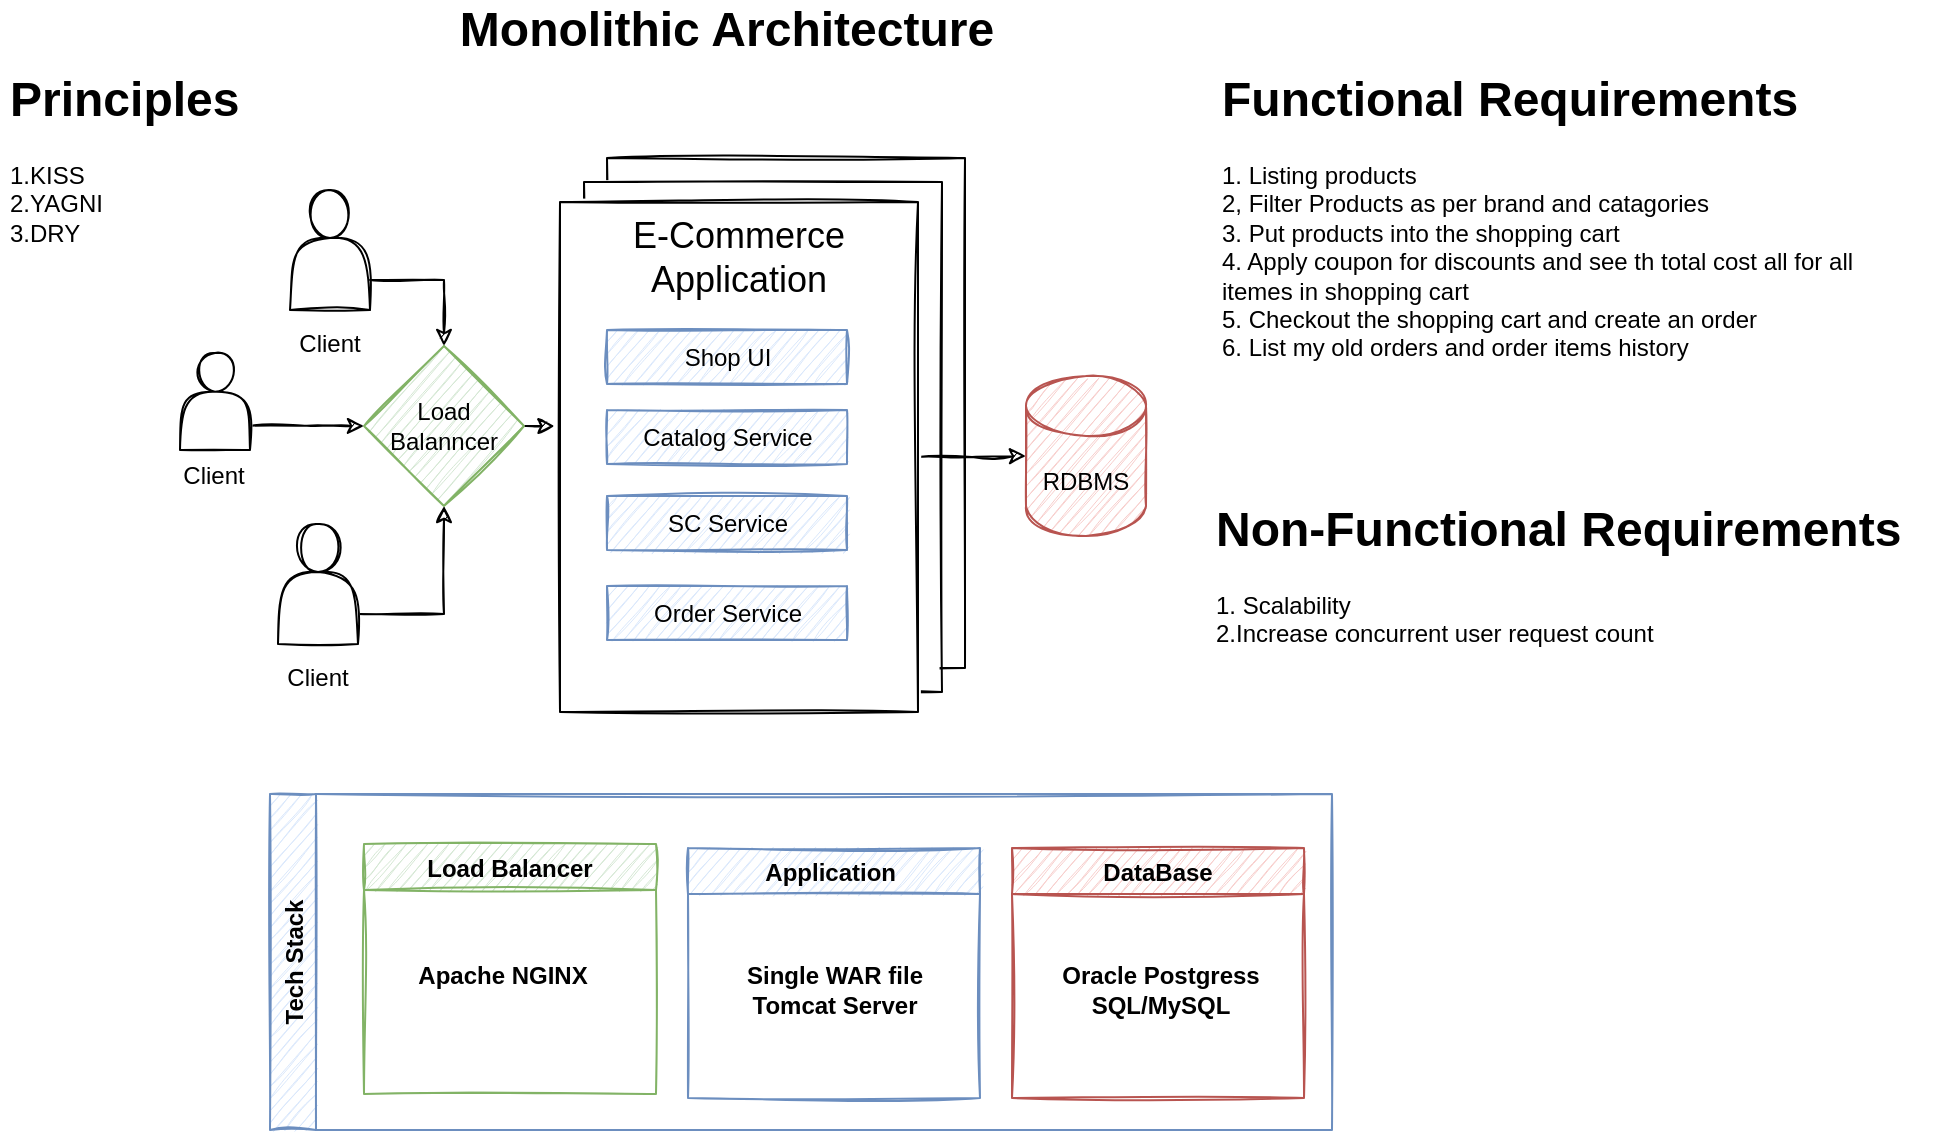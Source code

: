 <mxfile version="15.4.0" type="device"><diagram id="k3-2sb_zv4APd-P77we5" name="Page-1"><mxGraphModel dx="1642" dy="543" grid="0" gridSize="10" guides="1" tooltips="1" connect="1" arrows="1" fold="1" page="0" pageScale="1" pageWidth="850" pageHeight="1100" math="0" shadow="0"><root><mxCell id="0"/><mxCell id="1" parent="0"/><mxCell id="dAYp7ZAVgFMrHs2u4Z32-31" value="" style="rounded=0;whiteSpace=wrap;html=1;sketch=1;verticalAlign=top;" vertex="1" parent="1"><mxGeometry x="180.5" y="86" width="179" height="255" as="geometry"/></mxCell><mxCell id="dAYp7ZAVgFMrHs2u4Z32-28" value="" style="rounded=0;whiteSpace=wrap;html=1;sketch=1;verticalAlign=top;" vertex="1" parent="1"><mxGeometry x="169" y="98" width="179" height="255" as="geometry"/></mxCell><mxCell id="dAYp7ZAVgFMrHs2u4Z32-1" value="&lt;h1&gt;Functional Requirements&lt;/h1&gt;&lt;p&gt;1. Listing products&lt;br&gt;2, Filter Products as per brand and catagories&lt;br&gt;3. Put products into the shopping cart&lt;br&gt;4. Apply coupon for discounts and see th total cost all for all itemes in shopping cart&lt;br&gt;5. Checkout the shopping cart and create an order&lt;br&gt;6. List my old orders and order items history&lt;/p&gt;&lt;p&gt;&lt;br&gt;&lt;/p&gt;" style="text;html=1;strokeColor=none;fillColor=none;spacing=5;spacingTop=-20;whiteSpace=wrap;overflow=hidden;rounded=0;sketch=1;" vertex="1" parent="1"><mxGeometry x="483" y="37" width="361" height="158" as="geometry"/></mxCell><mxCell id="dAYp7ZAVgFMrHs2u4Z32-2" value="&lt;h1&gt;Principles&lt;/h1&gt;&lt;p&gt;1.KISS&lt;br&gt;2.YAGNI&lt;br&gt;3.DRY&amp;nbsp;&lt;/p&gt;&lt;p&gt;&lt;br&gt;&lt;/p&gt;" style="text;html=1;strokeColor=none;fillColor=none;spacing=5;spacingTop=-20;whiteSpace=wrap;overflow=hidden;rounded=0;sketch=1;" vertex="1" parent="1"><mxGeometry x="-123" y="37" width="130" height="97" as="geometry"/></mxCell><mxCell id="dAYp7ZAVgFMrHs2u4Z32-3" value="&lt;font style=&quot;font-size: 24px&quot;&gt;Monolithic Architecture&lt;/font&gt;" style="text;html=1;strokeColor=none;fillColor=none;align=center;verticalAlign=middle;whiteSpace=wrap;rounded=0;sketch=1;fontStyle=1" vertex="1" parent="1"><mxGeometry x="85" y="7" width="311" height="30" as="geometry"/></mxCell><mxCell id="dAYp7ZAVgFMrHs2u4Z32-7" value="" style="group;rotation=90;" vertex="1" connectable="0" parent="1"><mxGeometry x="-1" y="207" width="60" height="92" as="geometry"/></mxCell><mxCell id="dAYp7ZAVgFMrHs2u4Z32-5" value="" style="shape=actor;whiteSpace=wrap;html=1;sketch=1;" vertex="1" parent="dAYp7ZAVgFMrHs2u4Z32-7"><mxGeometry x="23" y="-105" width="40" height="60" as="geometry"/></mxCell><mxCell id="dAYp7ZAVgFMrHs2u4Z32-6" value="Client" style="text;html=1;strokeColor=none;fillColor=none;align=center;verticalAlign=middle;whiteSpace=wrap;rounded=0;sketch=1;" vertex="1" parent="dAYp7ZAVgFMrHs2u4Z32-7"><mxGeometry x="13" y="-43" width="60" height="30" as="geometry"/></mxCell><mxCell id="dAYp7ZAVgFMrHs2u4Z32-48" value="Client" style="text;html=1;strokeColor=none;fillColor=none;align=center;verticalAlign=middle;whiteSpace=wrap;rounded=0;sketch=1;" vertex="1" parent="dAYp7ZAVgFMrHs2u4Z32-7"><mxGeometry x="-45" y="23" width="60" height="30" as="geometry"/></mxCell><mxCell id="dAYp7ZAVgFMrHs2u4Z32-15" style="edgeStyle=orthogonalEdgeStyle;rounded=0;sketch=1;orthogonalLoop=1;jettySize=auto;html=1;exitX=1;exitY=0.5;exitDx=0;exitDy=0;" edge="1" parent="1" source="dAYp7ZAVgFMrHs2u4Z32-9" target="dAYp7ZAVgFMrHs2u4Z32-14"><mxGeometry relative="1" as="geometry"/></mxCell><mxCell id="dAYp7ZAVgFMrHs2u4Z32-14" value="RDBMS" style="shape=cylinder3;whiteSpace=wrap;html=1;boundedLbl=1;backgroundOutline=1;size=15;sketch=1;fillColor=#f8cecc;strokeColor=#b85450;" vertex="1" parent="1"><mxGeometry x="390" y="195" width="60" height="80" as="geometry"/></mxCell><mxCell id="dAYp7ZAVgFMrHs2u4Z32-9" value="&lt;font style=&quot;font-size: 18px&quot;&gt;E-Commerce Application&lt;/font&gt;" style="rounded=0;whiteSpace=wrap;html=1;sketch=1;verticalAlign=top;" vertex="1" parent="1"><mxGeometry x="157" y="108" width="179" height="255" as="geometry"/></mxCell><mxCell id="dAYp7ZAVgFMrHs2u4Z32-16" value="Shop UI" style="rounded=0;whiteSpace=wrap;html=1;sketch=1;verticalAlign=top;fillColor=#dae8fc;strokeColor=#6c8ebf;" vertex="1" parent="1"><mxGeometry x="180.5" y="172" width="120" height="27" as="geometry"/></mxCell><mxCell id="dAYp7ZAVgFMrHs2u4Z32-17" value="Catalog Service" style="rounded=0;whiteSpace=wrap;html=1;sketch=1;verticalAlign=top;fillColor=#dae8fc;strokeColor=#6c8ebf;" vertex="1" parent="1"><mxGeometry x="180.5" y="212" width="120" height="27" as="geometry"/></mxCell><mxCell id="dAYp7ZAVgFMrHs2u4Z32-18" value="SC Service" style="rounded=0;whiteSpace=wrap;html=1;sketch=1;verticalAlign=top;fillColor=#dae8fc;strokeColor=#6c8ebf;" vertex="1" parent="1"><mxGeometry x="180.5" y="255" width="120" height="27" as="geometry"/></mxCell><mxCell id="dAYp7ZAVgFMrHs2u4Z32-19" value="Order Service" style="rounded=0;whiteSpace=wrap;html=1;sketch=1;verticalAlign=top;fillColor=#dae8fc;strokeColor=#6c8ebf;" vertex="1" parent="1"><mxGeometry x="180.5" y="300" width="120" height="27" as="geometry"/></mxCell><mxCell id="dAYp7ZAVgFMrHs2u4Z32-33" style="edgeStyle=orthogonalEdgeStyle;rounded=0;sketch=1;orthogonalLoop=1;jettySize=auto;html=1;exitX=1;exitY=0.75;exitDx=0;exitDy=0;entryX=0.5;entryY=1;entryDx=0;entryDy=0;" edge="1" parent="1" source="dAYp7ZAVgFMrHs2u4Z32-23" target="dAYp7ZAVgFMrHs2u4Z32-27"><mxGeometry relative="1" as="geometry"/></mxCell><mxCell id="dAYp7ZAVgFMrHs2u4Z32-23" value="" style="shape=actor;whiteSpace=wrap;html=1;sketch=1;" vertex="1" parent="1"><mxGeometry x="16" y="269" width="40" height="60" as="geometry"/></mxCell><mxCell id="dAYp7ZAVgFMrHs2u4Z32-24" value="Client" style="text;html=1;strokeColor=none;fillColor=none;align=center;verticalAlign=middle;whiteSpace=wrap;rounded=0;sketch=1;" vertex="1" parent="1"><mxGeometry x="6" y="331" width="60" height="30" as="geometry"/></mxCell><mxCell id="dAYp7ZAVgFMrHs2u4Z32-34" style="edgeStyle=orthogonalEdgeStyle;rounded=0;sketch=1;orthogonalLoop=1;jettySize=auto;html=1;exitX=1;exitY=0.5;exitDx=0;exitDy=0;entryX=-0.015;entryY=0.442;entryDx=0;entryDy=0;entryPerimeter=0;" edge="1" parent="1" source="dAYp7ZAVgFMrHs2u4Z32-27" target="dAYp7ZAVgFMrHs2u4Z32-9"><mxGeometry relative="1" as="geometry"/></mxCell><mxCell id="dAYp7ZAVgFMrHs2u4Z32-27" value="Load Balanncer" style="rhombus;whiteSpace=wrap;html=1;sketch=1;verticalAlign=middle;fillColor=#d5e8d4;strokeColor=#82b366;" vertex="1" parent="1"><mxGeometry x="59" y="180" width="80" height="80" as="geometry"/></mxCell><mxCell id="dAYp7ZAVgFMrHs2u4Z32-32" style="edgeStyle=orthogonalEdgeStyle;rounded=0;sketch=1;orthogonalLoop=1;jettySize=auto;html=1;exitX=1;exitY=0.75;exitDx=0;exitDy=0;entryX=0.5;entryY=0;entryDx=0;entryDy=0;" edge="1" parent="1" source="dAYp7ZAVgFMrHs2u4Z32-5" target="dAYp7ZAVgFMrHs2u4Z32-27"><mxGeometry relative="1" as="geometry"/></mxCell><mxCell id="dAYp7ZAVgFMrHs2u4Z32-35" value="&lt;h1&gt;Non-Functional Requirements&lt;/h1&gt;&lt;p&gt;1. Scalability&lt;br&gt;2.Increase concurrent user request count&lt;/p&gt;&lt;p&gt;&lt;br&gt;&lt;/p&gt;" style="text;html=1;strokeColor=none;fillColor=none;spacing=5;spacingTop=-20;whiteSpace=wrap;overflow=hidden;rounded=0;sketch=1;" vertex="1" parent="1"><mxGeometry x="480" y="252" width="361" height="116" as="geometry"/></mxCell><mxCell id="dAYp7ZAVgFMrHs2u4Z32-36" value="Tech Stack" style="swimlane;horizontal=0;sketch=1;verticalAlign=middle;fillColor=#dae8fc;strokeColor=#6c8ebf;" vertex="1" parent="1"><mxGeometry x="12" y="404" width="531" height="168" as="geometry"/></mxCell><mxCell id="dAYp7ZAVgFMrHs2u4Z32-41" value="Load Balancer" style="swimlane;sketch=1;verticalAlign=middle;fillColor=#d5e8d4;strokeColor=#82b366;" vertex="1" parent="dAYp7ZAVgFMrHs2u4Z32-36"><mxGeometry x="47" y="25" width="146" height="125" as="geometry"/></mxCell><mxCell id="dAYp7ZAVgFMrHs2u4Z32-44" value="&lt;b&gt;Apache NGINX&lt;/b&gt;" style="text;html=1;align=center;verticalAlign=middle;resizable=0;points=[];autosize=1;strokeColor=none;fillColor=none;" vertex="1" parent="dAYp7ZAVgFMrHs2u4Z32-41"><mxGeometry x="21" y="57" width="95" height="18" as="geometry"/></mxCell><mxCell id="dAYp7ZAVgFMrHs2u4Z32-43" value="Application " style="swimlane;sketch=1;verticalAlign=middle;fillColor=#dae8fc;strokeColor=#6c8ebf;" vertex="1" parent="dAYp7ZAVgFMrHs2u4Z32-36"><mxGeometry x="209" y="27" width="146" height="125" as="geometry"/></mxCell><mxCell id="dAYp7ZAVgFMrHs2u4Z32-45" value="&lt;b&gt;Single WAR file &lt;br&gt;Tomcat Server&lt;/b&gt;" style="text;html=1;align=center;verticalAlign=middle;resizable=0;points=[];autosize=1;strokeColor=none;fillColor=none;" vertex="1" parent="dAYp7ZAVgFMrHs2u4Z32-43"><mxGeometry x="24" y="55" width="98" height="32" as="geometry"/></mxCell><mxCell id="dAYp7ZAVgFMrHs2u4Z32-42" value="DataBase" style="swimlane;sketch=1;verticalAlign=middle;fillColor=#f8cecc;strokeColor=#b85450;" vertex="1" parent="dAYp7ZAVgFMrHs2u4Z32-36"><mxGeometry x="371" y="27" width="146" height="125" as="geometry"/></mxCell><mxCell id="dAYp7ZAVgFMrHs2u4Z32-46" value="&lt;b&gt;Oracle Postgress &lt;br&gt;SQL/MySQL&lt;/b&gt;" style="text;html=1;align=center;verticalAlign=middle;resizable=0;points=[];autosize=1;strokeColor=none;fillColor=none;" vertex="1" parent="dAYp7ZAVgFMrHs2u4Z32-42"><mxGeometry x="19" y="55" width="109" height="32" as="geometry"/></mxCell><mxCell id="dAYp7ZAVgFMrHs2u4Z32-49" style="edgeStyle=orthogonalEdgeStyle;rounded=0;sketch=1;orthogonalLoop=1;jettySize=auto;html=1;exitX=1;exitY=0.75;exitDx=0;exitDy=0;entryX=0;entryY=0.5;entryDx=0;entryDy=0;" edge="1" parent="1" source="dAYp7ZAVgFMrHs2u4Z32-47" target="dAYp7ZAVgFMrHs2u4Z32-27"><mxGeometry relative="1" as="geometry"/></mxCell><mxCell id="dAYp7ZAVgFMrHs2u4Z32-47" value="" style="shape=actor;whiteSpace=wrap;html=1;sketch=1;" vertex="1" parent="1"><mxGeometry x="-33" y="183.5" width="35" height="48.5" as="geometry"/></mxCell></root></mxGraphModel></diagram></mxfile>